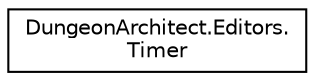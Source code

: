 digraph "Graphical Class Hierarchy"
{
  edge [fontname="Helvetica",fontsize="10",labelfontname="Helvetica",labelfontsize="10"];
  node [fontname="Helvetica",fontsize="10",shape=record];
  rankdir="LR";
  Node1 [label="DungeonArchitect.Editors.\lTimer",height=0.2,width=0.4,color="black", fillcolor="white", style="filled",URL="$class_dungeon_architect_1_1_editors_1_1_timer.html",tooltip="Ticks every few milli-seconds "];
}
